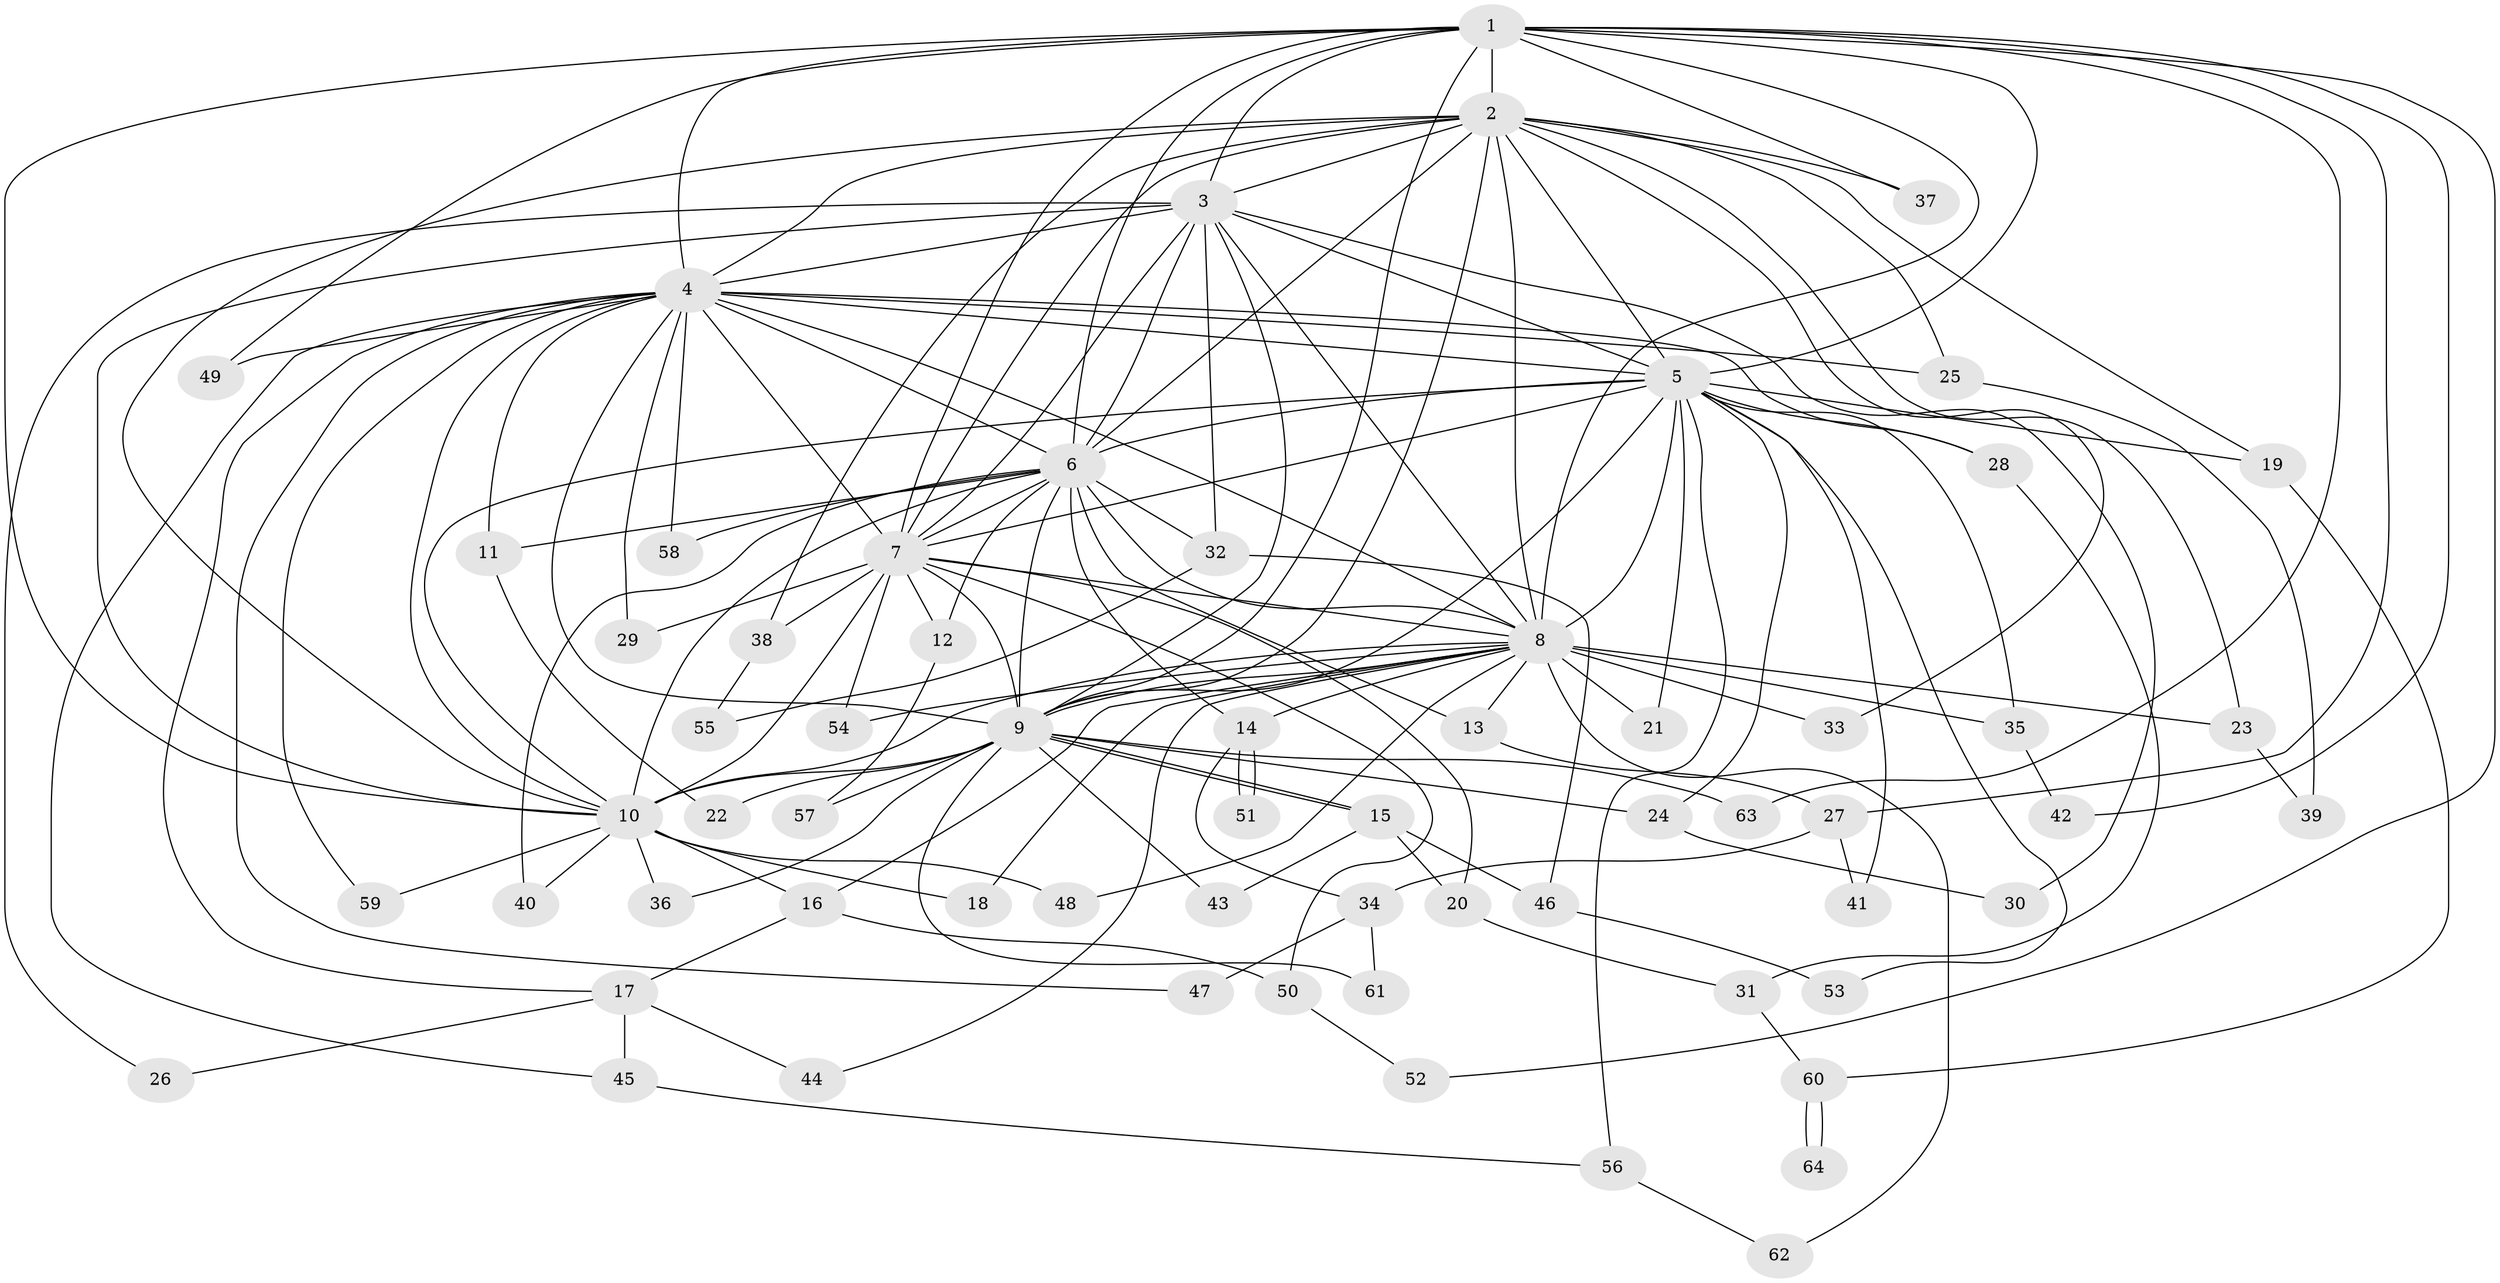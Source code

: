 // Generated by graph-tools (version 1.1) at 2025/43/03/09/25 04:43:23]
// undirected, 64 vertices, 153 edges
graph export_dot {
graph [start="1"]
  node [color=gray90,style=filled];
  1;
  2;
  3;
  4;
  5;
  6;
  7;
  8;
  9;
  10;
  11;
  12;
  13;
  14;
  15;
  16;
  17;
  18;
  19;
  20;
  21;
  22;
  23;
  24;
  25;
  26;
  27;
  28;
  29;
  30;
  31;
  32;
  33;
  34;
  35;
  36;
  37;
  38;
  39;
  40;
  41;
  42;
  43;
  44;
  45;
  46;
  47;
  48;
  49;
  50;
  51;
  52;
  53;
  54;
  55;
  56;
  57;
  58;
  59;
  60;
  61;
  62;
  63;
  64;
  1 -- 2;
  1 -- 3;
  1 -- 4;
  1 -- 5;
  1 -- 6;
  1 -- 7;
  1 -- 8;
  1 -- 9;
  1 -- 10;
  1 -- 27;
  1 -- 37;
  1 -- 42;
  1 -- 49;
  1 -- 52;
  1 -- 63;
  2 -- 3;
  2 -- 4;
  2 -- 5;
  2 -- 6;
  2 -- 7;
  2 -- 8;
  2 -- 9;
  2 -- 10;
  2 -- 19;
  2 -- 23;
  2 -- 25;
  2 -- 33;
  2 -- 37;
  2 -- 38;
  3 -- 4;
  3 -- 5;
  3 -- 6;
  3 -- 7;
  3 -- 8;
  3 -- 9;
  3 -- 10;
  3 -- 26;
  3 -- 30;
  3 -- 32;
  4 -- 5;
  4 -- 6;
  4 -- 7;
  4 -- 8;
  4 -- 9;
  4 -- 10;
  4 -- 11;
  4 -- 17;
  4 -- 25;
  4 -- 28;
  4 -- 29;
  4 -- 45;
  4 -- 47;
  4 -- 49;
  4 -- 58;
  4 -- 59;
  5 -- 6;
  5 -- 7;
  5 -- 8;
  5 -- 9;
  5 -- 10;
  5 -- 19;
  5 -- 21;
  5 -- 24;
  5 -- 28;
  5 -- 35;
  5 -- 41;
  5 -- 53;
  5 -- 56;
  6 -- 7;
  6 -- 8;
  6 -- 9;
  6 -- 10;
  6 -- 11;
  6 -- 12;
  6 -- 13;
  6 -- 14;
  6 -- 32;
  6 -- 40;
  6 -- 58;
  7 -- 8;
  7 -- 9;
  7 -- 10;
  7 -- 12;
  7 -- 20;
  7 -- 29;
  7 -- 38;
  7 -- 50;
  7 -- 54;
  8 -- 9;
  8 -- 10;
  8 -- 13;
  8 -- 14;
  8 -- 16;
  8 -- 18;
  8 -- 21;
  8 -- 23;
  8 -- 33;
  8 -- 35;
  8 -- 44;
  8 -- 48;
  8 -- 54;
  8 -- 62;
  9 -- 10;
  9 -- 15;
  9 -- 15;
  9 -- 22;
  9 -- 24;
  9 -- 36;
  9 -- 43;
  9 -- 57;
  9 -- 61;
  9 -- 63;
  10 -- 16;
  10 -- 18;
  10 -- 36;
  10 -- 40;
  10 -- 48;
  10 -- 59;
  11 -- 22;
  12 -- 57;
  13 -- 27;
  14 -- 34;
  14 -- 51;
  14 -- 51;
  15 -- 20;
  15 -- 43;
  15 -- 46;
  16 -- 17;
  16 -- 50;
  17 -- 26;
  17 -- 44;
  17 -- 45;
  19 -- 60;
  20 -- 31;
  23 -- 39;
  24 -- 30;
  25 -- 39;
  27 -- 34;
  27 -- 41;
  28 -- 31;
  31 -- 60;
  32 -- 46;
  32 -- 55;
  34 -- 47;
  34 -- 61;
  35 -- 42;
  38 -- 55;
  45 -- 56;
  46 -- 53;
  50 -- 52;
  56 -- 62;
  60 -- 64;
  60 -- 64;
}
